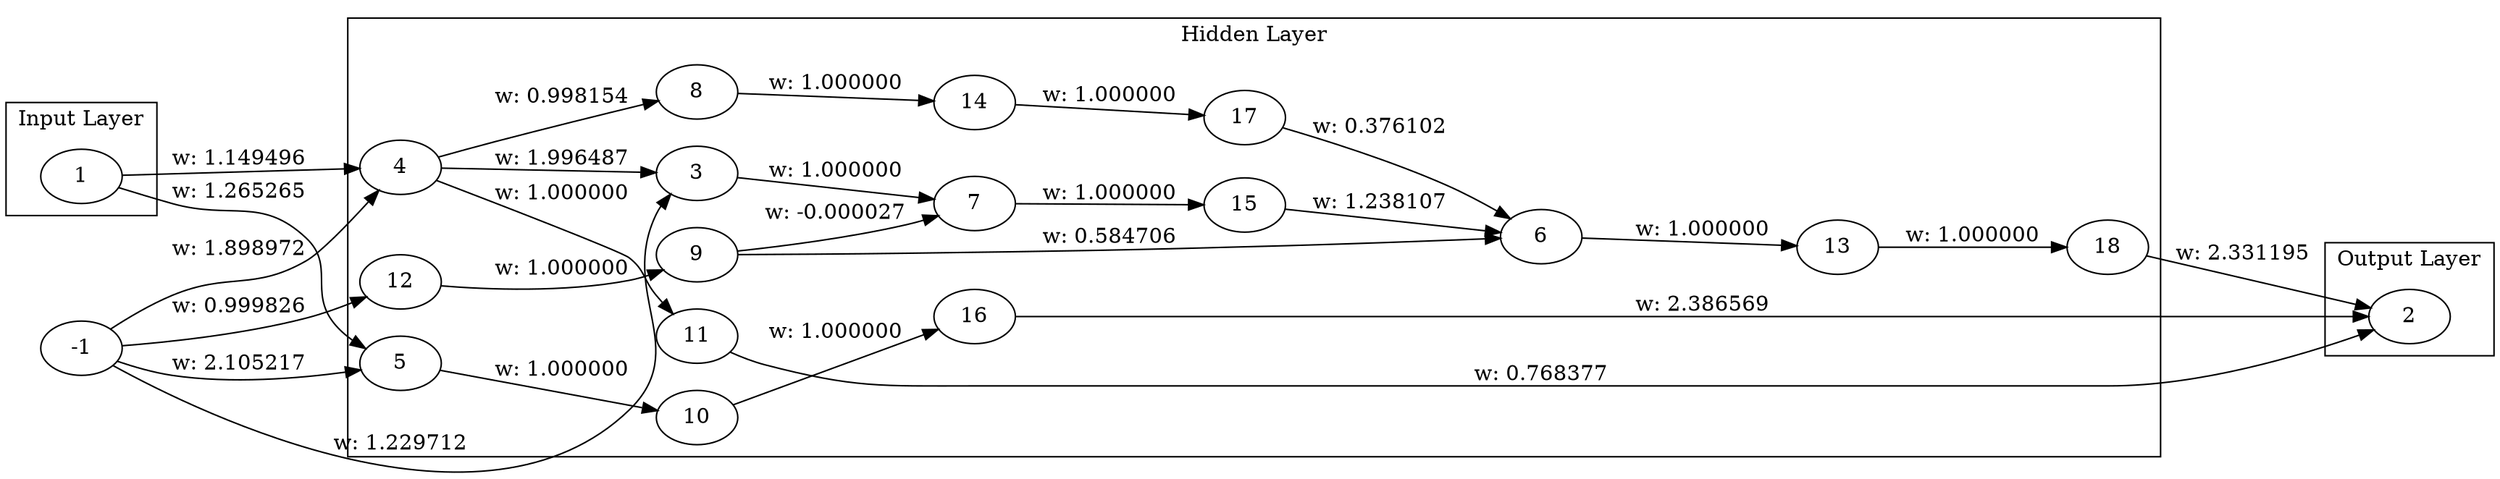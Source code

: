 digraph Genome {
  rankdir=LR;
  subgraph cluster_0 {
    label="Input Layer";
    1;
  }
  subgraph cluster_1 {
    label="Hidden Layer";
    3;
    4;
    5;
    6;
    7;
    8;
    9;
    10;
    11;
    12;
    13;
    14;
    15;
    16;
    17;
    18;
  }
  subgraph cluster_2 {
    label="Output Layer";
    2;
  }
  -1 -> 3 [label="w: 1.229712"];
  1 -> 4 [label="w: 1.149496"];
  4 -> 3 [label="w: 1.996487"];
  -1 -> 5 [label="w: 2.105217"];
  1 -> 5 [label="w: 1.265265"];
  -1 -> 4 [label="w: 1.898972"];
  3 -> 7 [label="w: 1.000000"];
  4 -> 8 [label="w: 0.998154"];
  9 -> 6 [label="w: 0.584706"];
  5 -> 10 [label="w: 1.000000"];
  4 -> 11 [label="w: 1.000000"];
  11 -> 2 [label="w: 0.768377"];
  -1 -> 12 [label="w: 0.999826"];
  12 -> 9 [label="w: 1.000000"];
  9 -> 7 [label="w: -0.000027"];
  6 -> 13 [label="w: 1.000000"];
  8 -> 14 [label="w: 1.000000"];
  7 -> 15 [label="w: 1.000000"];
  15 -> 6 [label="w: 1.238107"];
  10 -> 16 [label="w: 1.000000"];
  16 -> 2 [label="w: 2.386569"];
  14 -> 17 [label="w: 1.000000"];
  17 -> 6 [label="w: 0.376102"];
  13 -> 18 [label="w: 1.000000"];
  18 -> 2 [label="w: 2.331195"];
}
